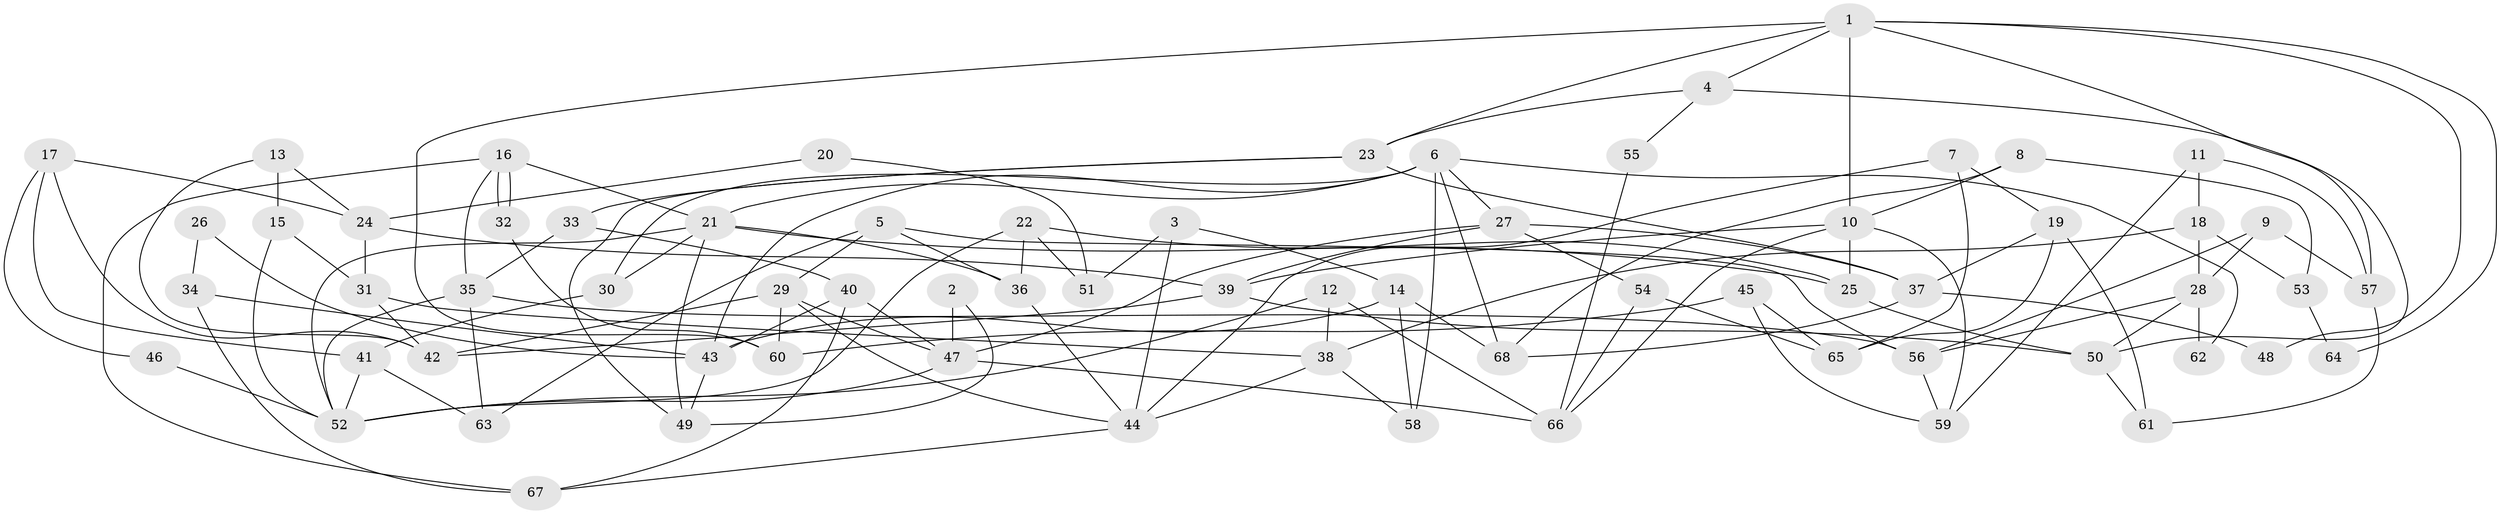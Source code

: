 // coarse degree distribution, {9: 0.02127659574468085, 4: 0.19148936170212766, 3: 0.2127659574468085, 7: 0.1702127659574468, 5: 0.14893617021276595, 2: 0.1276595744680851, 8: 0.0425531914893617, 6: 0.06382978723404255, 10: 0.02127659574468085}
// Generated by graph-tools (version 1.1) at 2025/52/02/27/25 19:52:06]
// undirected, 68 vertices, 136 edges
graph export_dot {
graph [start="1"]
  node [color=gray90,style=filled];
  1;
  2;
  3;
  4;
  5;
  6;
  7;
  8;
  9;
  10;
  11;
  12;
  13;
  14;
  15;
  16;
  17;
  18;
  19;
  20;
  21;
  22;
  23;
  24;
  25;
  26;
  27;
  28;
  29;
  30;
  31;
  32;
  33;
  34;
  35;
  36;
  37;
  38;
  39;
  40;
  41;
  42;
  43;
  44;
  45;
  46;
  47;
  48;
  49;
  50;
  51;
  52;
  53;
  54;
  55;
  56;
  57;
  58;
  59;
  60;
  61;
  62;
  63;
  64;
  65;
  66;
  67;
  68;
  1 -- 4;
  1 -- 10;
  1 -- 23;
  1 -- 48;
  1 -- 57;
  1 -- 60;
  1 -- 64;
  2 -- 47;
  2 -- 49;
  3 -- 44;
  3 -- 14;
  3 -- 51;
  4 -- 50;
  4 -- 23;
  4 -- 55;
  5 -- 29;
  5 -- 63;
  5 -- 36;
  5 -- 56;
  6 -- 27;
  6 -- 21;
  6 -- 30;
  6 -- 43;
  6 -- 58;
  6 -- 62;
  6 -- 68;
  7 -- 65;
  7 -- 44;
  7 -- 19;
  8 -- 10;
  8 -- 68;
  8 -- 53;
  9 -- 56;
  9 -- 57;
  9 -- 28;
  10 -- 25;
  10 -- 39;
  10 -- 59;
  10 -- 66;
  11 -- 57;
  11 -- 59;
  11 -- 18;
  12 -- 38;
  12 -- 52;
  12 -- 66;
  13 -- 24;
  13 -- 15;
  13 -- 42;
  14 -- 43;
  14 -- 68;
  14 -- 58;
  15 -- 31;
  15 -- 52;
  16 -- 32;
  16 -- 32;
  16 -- 35;
  16 -- 21;
  16 -- 67;
  17 -- 24;
  17 -- 42;
  17 -- 41;
  17 -- 46;
  18 -- 38;
  18 -- 28;
  18 -- 53;
  19 -- 65;
  19 -- 37;
  19 -- 61;
  20 -- 51;
  20 -- 24;
  21 -- 52;
  21 -- 25;
  21 -- 30;
  21 -- 36;
  21 -- 49;
  22 -- 36;
  22 -- 25;
  22 -- 51;
  22 -- 52;
  23 -- 49;
  23 -- 33;
  23 -- 37;
  24 -- 31;
  24 -- 39;
  25 -- 50;
  26 -- 34;
  26 -- 43;
  27 -- 47;
  27 -- 37;
  27 -- 39;
  27 -- 54;
  28 -- 50;
  28 -- 56;
  28 -- 62;
  29 -- 44;
  29 -- 47;
  29 -- 42;
  29 -- 60;
  30 -- 41;
  31 -- 38;
  31 -- 42;
  32 -- 60;
  33 -- 35;
  33 -- 40;
  34 -- 43;
  34 -- 67;
  35 -- 52;
  35 -- 56;
  35 -- 63;
  36 -- 44;
  37 -- 48;
  37 -- 68;
  38 -- 58;
  38 -- 44;
  39 -- 42;
  39 -- 50;
  40 -- 47;
  40 -- 43;
  40 -- 67;
  41 -- 52;
  41 -- 63;
  43 -- 49;
  44 -- 67;
  45 -- 59;
  45 -- 60;
  45 -- 65;
  46 -- 52;
  47 -- 52;
  47 -- 66;
  50 -- 61;
  53 -- 64;
  54 -- 66;
  54 -- 65;
  55 -- 66;
  56 -- 59;
  57 -- 61;
}
